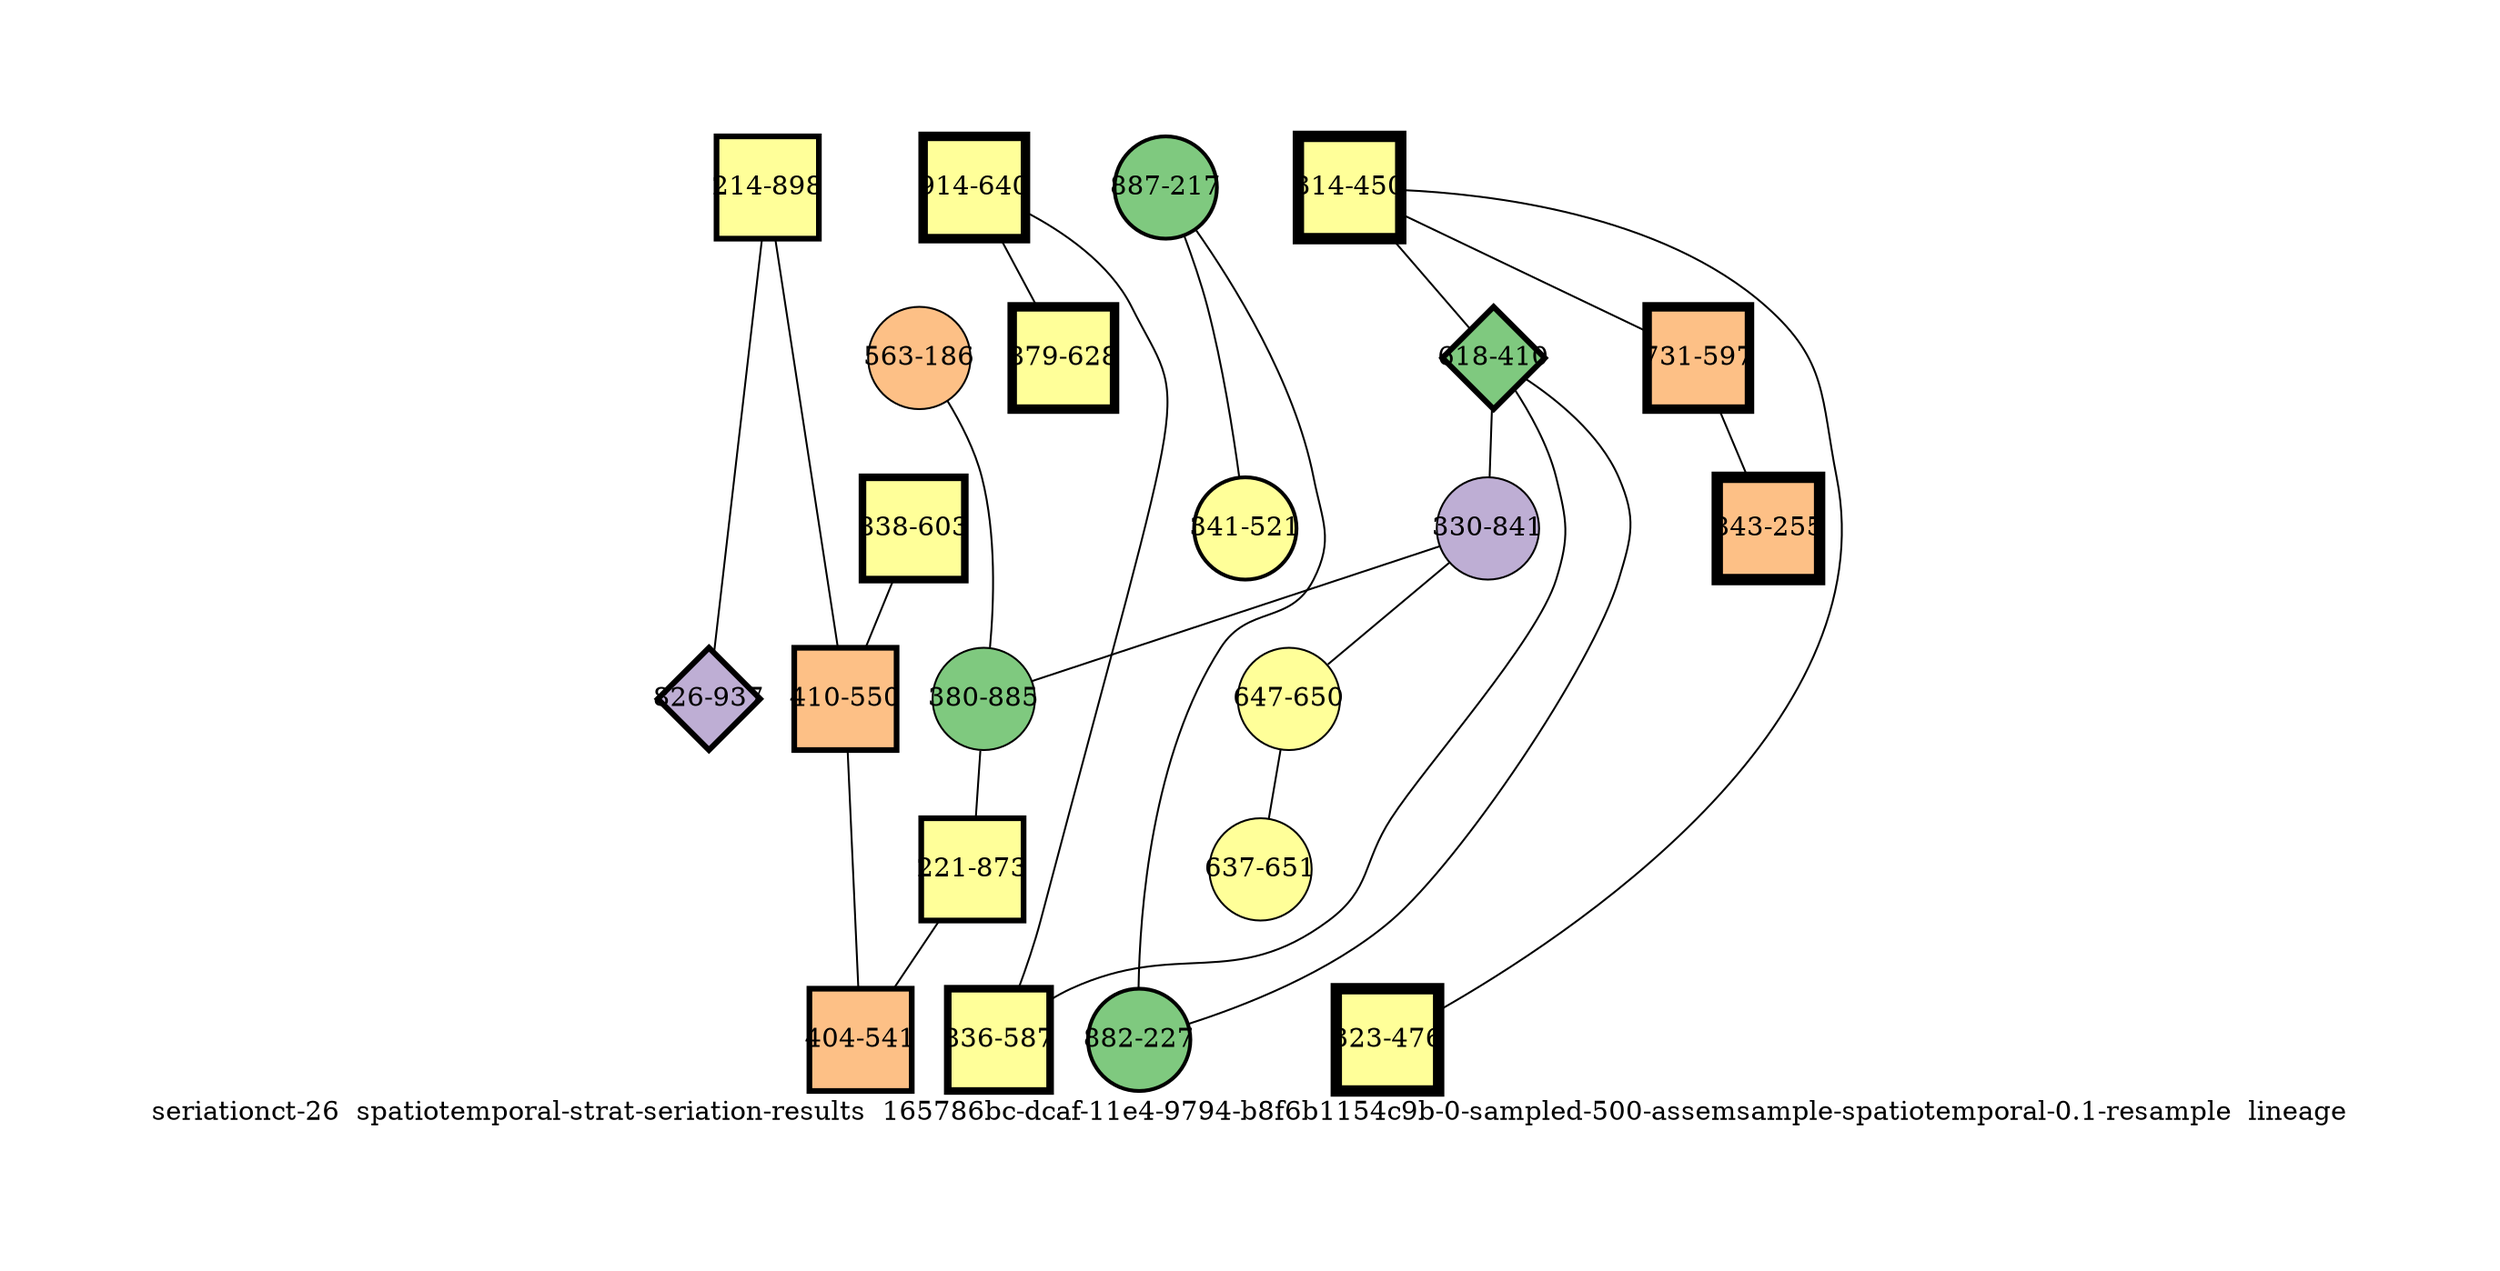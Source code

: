 strict graph "seriationct-26  spatiotemporal-strat-seriation-results  165786bc-dcaf-11e4-9794-b8f6b1154c9b-0-sampled-500-assemsample-spatiotemporal-0.1-resample  lineage" {
labelloc=b;
ratio=auto;
pad="1.0";
label="seriationct-26  spatiotemporal-strat-seriation-results  165786bc-dcaf-11e4-9794-b8f6b1154c9b-0-sampled-500-assemsample-spatiotemporal-0.1-resample  lineage";
node [width="0.75", style=filled, fixedsize=true, height="0.75", shape=circle, label=""];
0 [xCoordinate="450.0", appears_in_slice=6, yCoordinate="314.0", colorscheme=accent6, lineage_id=1, short_label="314-450", label="314-450", shape=square, cluster_id=3, fillcolor=4, size="500.0", id=0, penwidth="6.0"];
1 [xCoordinate="410.0", appears_in_slice=3, yCoordinate="618.0", colorscheme=accent6, lineage_id=2, short_label="618-410", label="618-410", shape=diamond, cluster_id=0, fillcolor=1, size="500.0", id=1, penwidth="3.0"];
2 [xCoordinate="217.0", appears_in_slice=2, yCoordinate="887.0", colorscheme=accent6, lineage_id=0, short_label="887-217", label="887-217", shape=circle, cluster_id=0, fillcolor=1, size="500.0", id=2, penwidth="2.0"];
3 [xCoordinate="841.0", appears_in_slice=1, yCoordinate="330.0", colorscheme=accent6, lineage_id=0, short_label="330-841", label="330-841", shape=circle, cluster_id=1, fillcolor=2, size="500.0", id=15, penwidth="1.0"];
4 [xCoordinate="186.0", appears_in_slice=1, yCoordinate="563.0", colorscheme=accent6, lineage_id=0, short_label="563-186", label="563-186", shape=circle, cluster_id=2, fillcolor=3, size="500.0", id=4, penwidth="1.0"];
5 [xCoordinate="597.0", appears_in_slice=5, yCoordinate="731.0", colorscheme=accent6, lineage_id=1, short_label="731-597", label="731-597", shape=square, cluster_id=2, fillcolor=3, size="500.0", id=5, penwidth="5.0"];
6 [xCoordinate="476.0", appears_in_slice=6, yCoordinate="323.0", colorscheme=accent6, lineage_id=1, short_label="323-476", label="323-476", shape=square, cluster_id=3, fillcolor=4, size="500.0", id=6, penwidth="6.0"];
7 [xCoordinate="898.0", appears_in_slice=3, yCoordinate="214.0", colorscheme=accent6, lineage_id=1, short_label="214-898", label="214-898", shape=square, cluster_id=3, fillcolor=4, size="500.0", id=7, penwidth="3.0"];
8 [xCoordinate="885.0", appears_in_slice=1, yCoordinate="380.0", colorscheme=accent6, lineage_id=0, short_label="380-885", label="380-885", shape=circle, cluster_id=0, fillcolor=1, size="500.0", id=8, penwidth="1.0"];
9 [xCoordinate="873.0", appears_in_slice=3, yCoordinate="221.0", colorscheme=accent6, lineage_id=1, short_label="221-873", label="221-873", shape=square, cluster_id=3, fillcolor=4, size="500.0", id=9, penwidth="3.0"];
10 [xCoordinate="521.0", appears_in_slice=2, yCoordinate="341.0", colorscheme=accent6, lineage_id=0, short_label="341-521", label="341-521", shape=circle, cluster_id=3, fillcolor=4, size="500.0", id=10, penwidth="2.0"];
11 [xCoordinate="603.0", appears_in_slice=4, yCoordinate="838.0", colorscheme=accent6, lineage_id=1, short_label="838-603", label="838-603", shape=square, cluster_id=3, fillcolor=4, size="500.0", id=11, penwidth="4.0"];
12 [xCoordinate="650.0", appears_in_slice=1, yCoordinate="647.0", colorscheme=accent6, lineage_id=0, short_label="647-650", label="647-650", shape=circle, cluster_id=3, fillcolor=4, size="500.0", id=12, penwidth="1.0"];
13 [xCoordinate="640.0", appears_in_slice=5, yCoordinate="914.0", colorscheme=accent6, lineage_id=1, short_label="914-640", label="914-640", shape=square, cluster_id=3, fillcolor=4, size="500.0", id=13, penwidth="5.0"];
14 [xCoordinate="587.0", appears_in_slice=4, yCoordinate="836.0", colorscheme=accent6, lineage_id=1, short_label="836-587", label="836-587", shape=square, cluster_id=3, fillcolor=4, size="500.0", id=16, penwidth="4.0"];
15 [xCoordinate="550.0", appears_in_slice=3, yCoordinate="410.0", colorscheme=accent6, lineage_id=1, short_label="410-550", label="410-550", shape=square, cluster_id=2, fillcolor=3, size="500.0", id=14, penwidth="3.0"];
16 [xCoordinate="541.0", appears_in_slice=3, yCoordinate="404.0", colorscheme=accent6, lineage_id=1, short_label="404-541", label="404-541", shape=square, cluster_id=2, fillcolor=3, size="500.0", id=17, penwidth="3.0"];
17 [xCoordinate="937.0", appears_in_slice=3, yCoordinate="826.0", colorscheme=accent6, lineage_id=2, short_label="826-937", label="826-937", shape=diamond, cluster_id=1, fillcolor=2, size="500.0", id=3, penwidth="3.0"];
18 [xCoordinate="255.0", appears_in_slice=6, yCoordinate="843.0", colorscheme=accent6, lineage_id=1, short_label="843-255", label="843-255", shape=square, cluster_id=2, fillcolor=3, size="500.0", id=18, penwidth="6.0"];
19 [xCoordinate="651.0", appears_in_slice=1, yCoordinate="637.0", colorscheme=accent6, lineage_id=0, short_label="637-651", label="637-651", shape=circle, cluster_id=3, fillcolor=4, size="500.0", id=19, penwidth="1.0"];
20 [xCoordinate="227.0", appears_in_slice=2, yCoordinate="882.0", colorscheme=accent6, lineage_id=0, short_label="882-227", label="882-227", shape=circle, cluster_id=0, fillcolor=1, size="500.0", id=20, penwidth="2.0"];
21 [xCoordinate="628.0", appears_in_slice=5, yCoordinate="879.0", colorscheme=accent6, lineage_id=1, short_label="879-628", label="879-628", shape=square, cluster_id=3, fillcolor=4, size="500.0", id=21, penwidth="5.0"];
0 -- 1  [inverseweight="1.7349192655", weight="0.576395697416"];
0 -- 5  [inverseweight="1.29662538565", weight="0.771232779386"];
0 -- 6  [inverseweight="21.8010360098", weight="0.0458693797647"];
1 -- 3  [inverseweight="3.68404724806", weight="0.271440601237"];
1 -- 20  [inverseweight="3.16620619305", weight="0.315835400169"];
1 -- 14  [inverseweight="2.27291512472", weight="0.439963634861"];
2 -- 10  [inverseweight="24.3396191756", weight="0.0410852771683"];
2 -- 20  [inverseweight="20.5152484966", weight="0.0487442304278"];
3 -- 8  [inverseweight="4.85185424783", weight="0.206106768448"];
3 -- 12  [inverseweight="1.74912871362", weight="0.57171321482"];
4 -- 8  [inverseweight="2.29362624464", weight="0.435990825592"];
5 -- 18  [inverseweight="3.45559748714", weight="0.289385555963"];
7 -- 17  [inverseweight="10.0483483882", weight="0.099518842437"];
7 -- 15  [inverseweight="1.54451989589", weight="0.647450384199"];
8 -- 9  [inverseweight="2.38691357753", weight="0.418951071129"];
9 -- 16  [inverseweight="22.9174624257", weight="0.0436348484585"];
11 -- 15  [inverseweight="1.55745858664", weight="0.642071647092"];
12 -- 19  [inverseweight="27.8639106288", weight="0.0358887168899"];
13 -- 21  [inverseweight="12.1987509119", weight="0.0819756061277"];
13 -- 14  [inverseweight="5.48095389176", weight="0.182449993149"];
15 -- 16  [inverseweight="10.9684998268", weight="0.0911701705603"];
}
